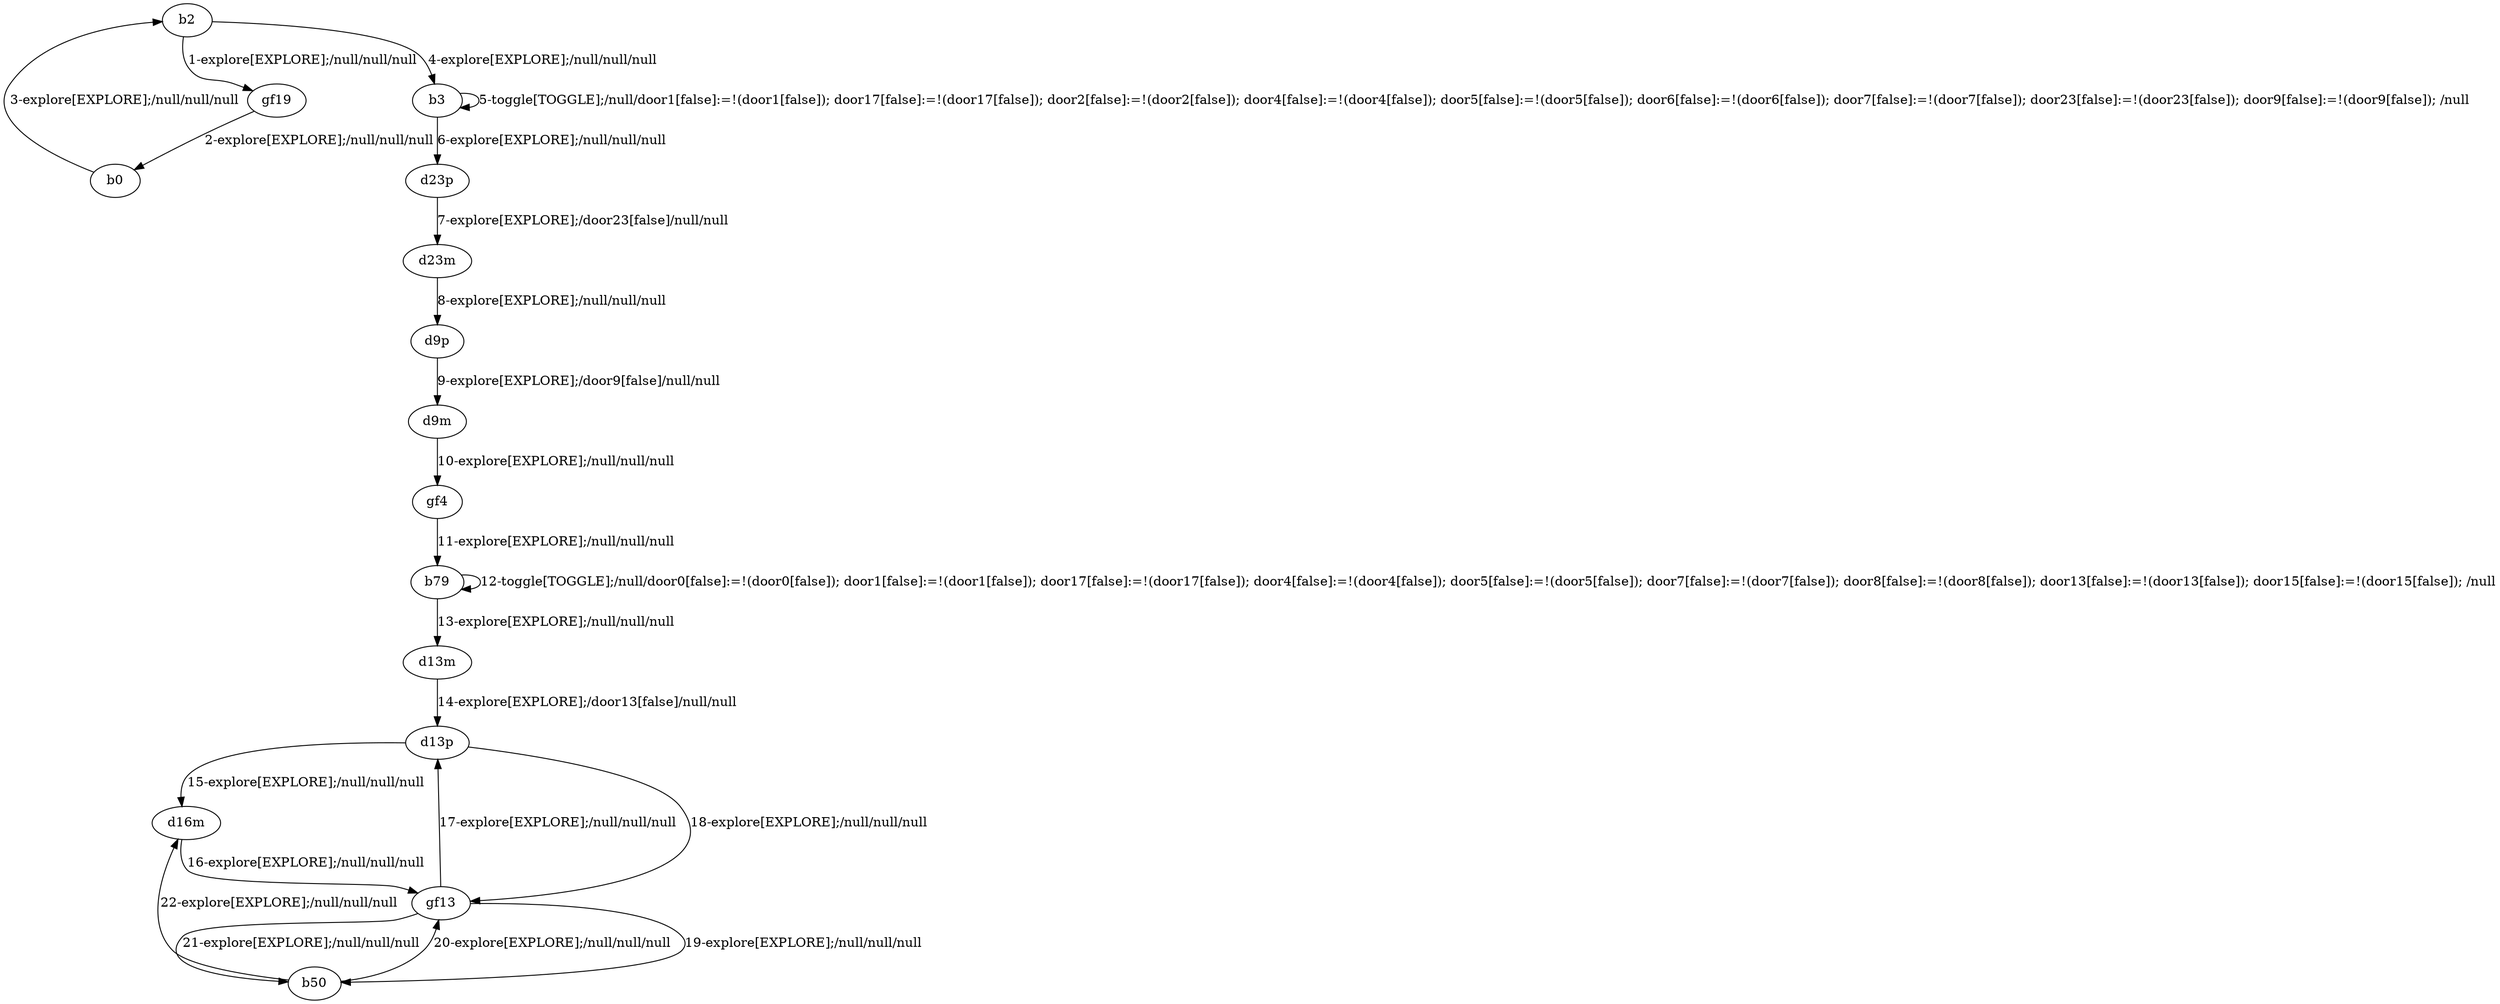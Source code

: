 # Total number of goals covered by this test: 5
# d13p --> gf13
# d16m --> gf13
# gf13 --> d13p
# b50 --> gf13
# gf13 --> b50

digraph g {
"b2" -> "gf19" [label = "1-explore[EXPLORE];/null/null/null"];
"gf19" -> "b0" [label = "2-explore[EXPLORE];/null/null/null"];
"b0" -> "b2" [label = "3-explore[EXPLORE];/null/null/null"];
"b2" -> "b3" [label = "4-explore[EXPLORE];/null/null/null"];
"b3" -> "b3" [label = "5-toggle[TOGGLE];/null/door1[false]:=!(door1[false]); door17[false]:=!(door17[false]); door2[false]:=!(door2[false]); door4[false]:=!(door4[false]); door5[false]:=!(door5[false]); door6[false]:=!(door6[false]); door7[false]:=!(door7[false]); door23[false]:=!(door23[false]); door9[false]:=!(door9[false]); /null"];
"b3" -> "d23p" [label = "6-explore[EXPLORE];/null/null/null"];
"d23p" -> "d23m" [label = "7-explore[EXPLORE];/door23[false]/null/null"];
"d23m" -> "d9p" [label = "8-explore[EXPLORE];/null/null/null"];
"d9p" -> "d9m" [label = "9-explore[EXPLORE];/door9[false]/null/null"];
"d9m" -> "gf4" [label = "10-explore[EXPLORE];/null/null/null"];
"gf4" -> "b79" [label = "11-explore[EXPLORE];/null/null/null"];
"b79" -> "b79" [label = "12-toggle[TOGGLE];/null/door0[false]:=!(door0[false]); door1[false]:=!(door1[false]); door17[false]:=!(door17[false]); door4[false]:=!(door4[false]); door5[false]:=!(door5[false]); door7[false]:=!(door7[false]); door8[false]:=!(door8[false]); door13[false]:=!(door13[false]); door15[false]:=!(door15[false]); /null"];
"b79" -> "d13m" [label = "13-explore[EXPLORE];/null/null/null"];
"d13m" -> "d13p" [label = "14-explore[EXPLORE];/door13[false]/null/null"];
"d13p" -> "d16m" [label = "15-explore[EXPLORE];/null/null/null"];
"d16m" -> "gf13" [label = "16-explore[EXPLORE];/null/null/null"];
"gf13" -> "d13p" [label = "17-explore[EXPLORE];/null/null/null"];
"d13p" -> "gf13" [label = "18-explore[EXPLORE];/null/null/null"];
"gf13" -> "b50" [label = "19-explore[EXPLORE];/null/null/null"];
"b50" -> "gf13" [label = "20-explore[EXPLORE];/null/null/null"];
"gf13" -> "b50" [label = "21-explore[EXPLORE];/null/null/null"];
"b50" -> "d16m" [label = "22-explore[EXPLORE];/null/null/null"];
}